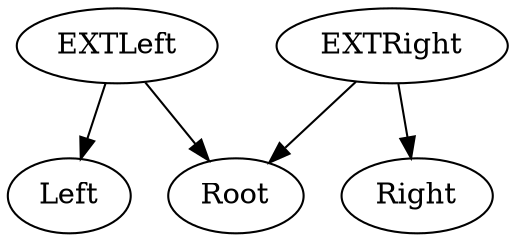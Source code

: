 digraph {
	Root
	Right
	Left
	EXTLeft
	EXTRight
		EXTLeft -> Left
		EXTLeft -> Root
		EXTRight -> Right
		EXTRight -> Root
}